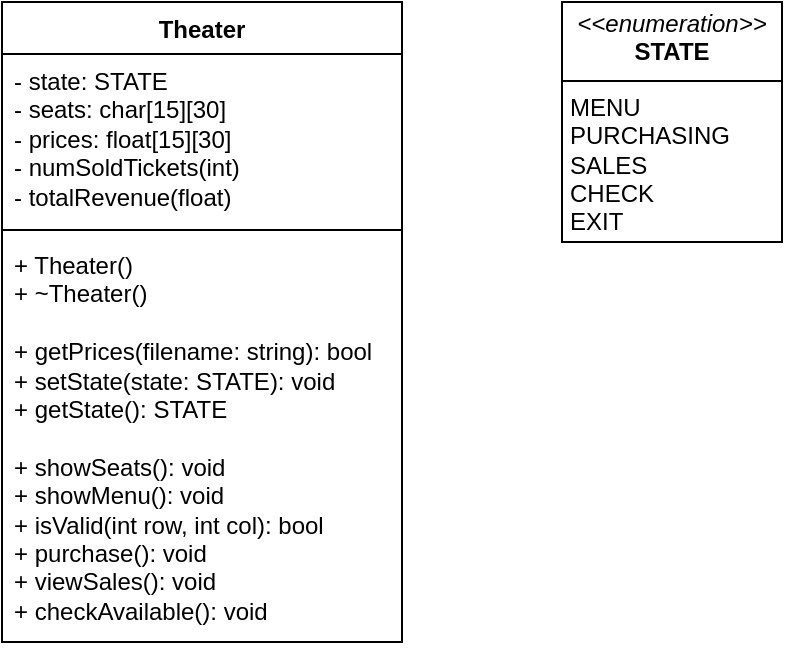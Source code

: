<mxfile version="24.7.17">
  <diagram name="Assignment05_Theater" id="AEo9p9IgGk7MhFUKNtLZ">
    <mxGraphModel dx="399" dy="630" grid="1" gridSize="10" guides="1" tooltips="1" connect="1" arrows="1" fold="1" page="1" pageScale="1" pageWidth="850" pageHeight="1100" math="0" shadow="0">
      <root>
        <mxCell id="0" />
        <mxCell id="1" parent="0" />
        <mxCell id="hYOIgjlXwHa71BknfNRf-1" value="Theater" style="swimlane;fontStyle=1;align=center;verticalAlign=top;childLayout=stackLayout;horizontal=1;startSize=26;horizontalStack=0;resizeParent=1;resizeParentMax=0;resizeLast=0;collapsible=1;marginBottom=0;whiteSpace=wrap;html=1;" vertex="1" parent="1">
          <mxGeometry x="20" y="70" width="200" height="320" as="geometry" />
        </mxCell>
        <mxCell id="hYOIgjlXwHa71BknfNRf-2" value="- state: STATE&lt;div&gt;- seats: char[15][30]&lt;/div&gt;&lt;div&gt;- prices: float[15][30]&lt;/div&gt;&lt;div&gt;- numSoldTickets(int)&lt;/div&gt;&lt;div&gt;- totalRevenue(float)&lt;/div&gt;" style="text;strokeColor=none;fillColor=none;align=left;verticalAlign=top;spacingLeft=4;spacingRight=4;overflow=hidden;rotatable=0;points=[[0,0.5],[1,0.5]];portConstraint=eastwest;whiteSpace=wrap;html=1;" vertex="1" parent="hYOIgjlXwHa71BknfNRf-1">
          <mxGeometry y="26" width="200" height="84" as="geometry" />
        </mxCell>
        <mxCell id="hYOIgjlXwHa71BknfNRf-3" value="" style="line;strokeWidth=1;fillColor=none;align=left;verticalAlign=middle;spacingTop=-1;spacingLeft=3;spacingRight=3;rotatable=0;labelPosition=right;points=[];portConstraint=eastwest;strokeColor=inherit;" vertex="1" parent="hYOIgjlXwHa71BknfNRf-1">
          <mxGeometry y="110" width="200" height="8" as="geometry" />
        </mxCell>
        <mxCell id="hYOIgjlXwHa71BknfNRf-4" value="+ Theater()&lt;div&gt;+ ~Theater()&lt;/div&gt;&lt;div&gt;&lt;br&gt;&lt;/div&gt;&lt;div&gt;+ getPrices(filename: string): bool&lt;/div&gt;&lt;div&gt;+ setState(state: STATE): void&lt;/div&gt;&lt;div&gt;+ getState(): STATE&lt;/div&gt;&lt;div&gt;&lt;br&gt;&lt;/div&gt;&lt;div&gt;+ showSeats(): void&lt;/div&gt;&lt;div&gt;+ showMenu(): void&lt;/div&gt;&lt;div&gt;+ isValid(int row, int col): bool&lt;/div&gt;&lt;div&gt;+ purchase(): void&lt;/div&gt;&lt;div&gt;+ viewSales(): void&lt;/div&gt;&lt;div&gt;+ checkAvailable(): void&lt;/div&gt;" style="text;strokeColor=none;fillColor=none;align=left;verticalAlign=top;spacingLeft=4;spacingRight=4;overflow=hidden;rotatable=0;points=[[0,0.5],[1,0.5]];portConstraint=eastwest;whiteSpace=wrap;html=1;" vertex="1" parent="hYOIgjlXwHa71BknfNRf-1">
          <mxGeometry y="118" width="200" height="202" as="geometry" />
        </mxCell>
        <mxCell id="hYOIgjlXwHa71BknfNRf-6" value="&lt;p style=&quot;margin:0px;margin-top:4px;text-align:center;&quot;&gt;&lt;i&gt;&amp;lt;&amp;lt;enumeration&amp;gt;&amp;gt;&lt;/i&gt;&lt;br&gt;&lt;b&gt;STATE&lt;/b&gt;&lt;/p&gt;&lt;hr size=&quot;1&quot; style=&quot;border-style:solid;&quot;&gt;&lt;p style=&quot;margin:0px;margin-left:4px;&quot;&gt;MENU&lt;/p&gt;&lt;p style=&quot;margin:0px;margin-left:4px;&quot;&gt;PURCHASING&lt;/p&gt;&lt;p style=&quot;margin:0px;margin-left:4px;&quot;&gt;SALES&lt;/p&gt;&lt;p style=&quot;margin:0px;margin-left:4px;&quot;&gt;CHECK&lt;/p&gt;&lt;p style=&quot;margin:0px;margin-left:4px;&quot;&gt;EXIT&lt;/p&gt;" style="verticalAlign=top;align=left;overflow=fill;html=1;whiteSpace=wrap;" vertex="1" parent="1">
          <mxGeometry x="300" y="70" width="110" height="120" as="geometry" />
        </mxCell>
      </root>
    </mxGraphModel>
  </diagram>
</mxfile>

